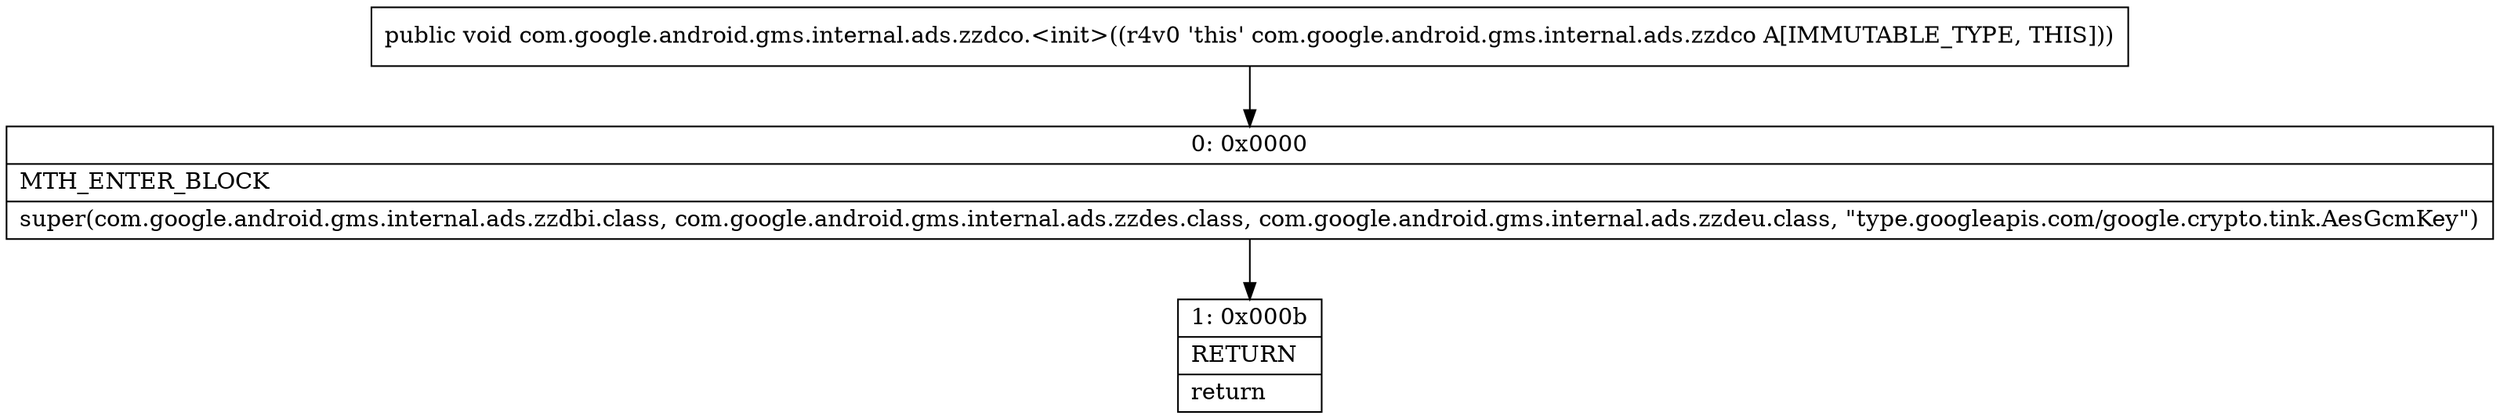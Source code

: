 digraph "CFG forcom.google.android.gms.internal.ads.zzdco.\<init\>()V" {
Node_0 [shape=record,label="{0\:\ 0x0000|MTH_ENTER_BLOCK\l|super(com.google.android.gms.internal.ads.zzdbi.class, com.google.android.gms.internal.ads.zzdes.class, com.google.android.gms.internal.ads.zzdeu.class, \"type.googleapis.com\/google.crypto.tink.AesGcmKey\")\l}"];
Node_1 [shape=record,label="{1\:\ 0x000b|RETURN\l|return\l}"];
MethodNode[shape=record,label="{public void com.google.android.gms.internal.ads.zzdco.\<init\>((r4v0 'this' com.google.android.gms.internal.ads.zzdco A[IMMUTABLE_TYPE, THIS])) }"];
MethodNode -> Node_0;
Node_0 -> Node_1;
}

